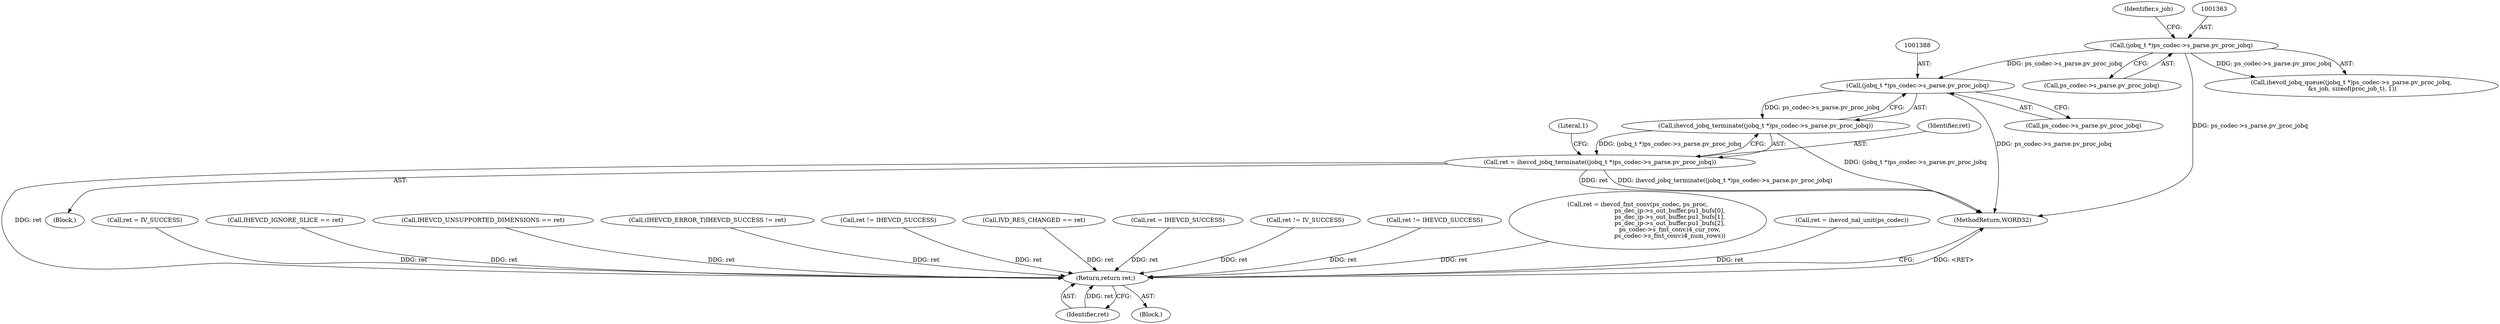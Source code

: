 digraph "0_Android_a33f6725d7e9f92330f995ce2dcf4faa33f6433f@pointer" {
"1001387" [label="(Call,(jobq_t *)ps_codec->s_parse.pv_proc_jobq)"];
"1001362" [label="(Call,(jobq_t *)ps_codec->s_parse.pv_proc_jobq)"];
"1001386" [label="(Call,ihevcd_jobq_terminate((jobq_t *)ps_codec->s_parse.pv_proc_jobq))"];
"1001384" [label="(Call,ret = ihevcd_jobq_terminate((jobq_t *)ps_codec->s_parse.pv_proc_jobq))"];
"1001904" [label="(Return,return ret;)"];
"1001395" [label="(Literal,1)"];
"1000146" [label="(Call,ret = IV_SUCCESS)"];
"1001074" [label="(Call,IHEVCD_IGNORE_SLICE == ret)"];
"1001113" [label="(Call,IHEVCD_UNSUPPORTED_DIMENSIONS == ret)"];
"1001364" [label="(Call,ps_codec->s_parse.pv_proc_jobq)"];
"1001270" [label="(Block,)"];
"1001905" [label="(Identifier,ret)"];
"1001385" [label="(Identifier,ret)"];
"1001426" [label="(Call,(IHEVCD_ERROR_T)IHEVCD_SUCCESS != ret)"];
"1001222" [label="(Call,ret != IHEVCD_SUCCESS)"];
"1000144" [label="(Block,)"];
"1001361" [label="(Call,ihevcd_jobq_queue((jobq_t *)ps_codec->s_parse.pv_proc_jobq,\n &s_job, sizeof(proc_job_t), 1))"];
"1001906" [label="(MethodReturn,WORD32)"];
"1001110" [label="(Call,IVD_RES_CHANGED == ret)"];
"1001168" [label="(Call,ret = IHEVCD_SUCCESS)"];
"1001370" [label="(Identifier,s_job)"];
"1001189" [label="(Call,ret != IV_SUCCESS)"];
"1001155" [label="(Call,ret != IHEVCD_SUCCESS)"];
"1001904" [label="(Return,return ret;)"];
"1001386" [label="(Call,ihevcd_jobq_terminate((jobq_t *)ps_codec->s_parse.pv_proc_jobq))"];
"1001389" [label="(Call,ps_codec->s_parse.pv_proc_jobq)"];
"1001384" [label="(Call,ret = ihevcd_jobq_terminate((jobq_t *)ps_codec->s_parse.pv_proc_jobq))"];
"1001362" [label="(Call,(jobq_t *)ps_codec->s_parse.pv_proc_jobq)"];
"1001635" [label="(Call,ret = ihevcd_fmt_conv(ps_codec, ps_proc,\n                                  ps_dec_ip->s_out_buffer.pu1_bufs[0],\n                                  ps_dec_ip->s_out_buffer.pu1_bufs[1],\n                                  ps_dec_ip->s_out_buffer.pu1_bufs[2],\n                                  ps_codec->s_fmt_conv.i4_cur_row,\n                                  ps_codec->s_fmt_conv.i4_num_rows))"];
"1000972" [label="(Call,ret = ihevcd_nal_unit(ps_codec))"];
"1001387" [label="(Call,(jobq_t *)ps_codec->s_parse.pv_proc_jobq)"];
"1001387" -> "1001386"  [label="AST: "];
"1001387" -> "1001389"  [label="CFG: "];
"1001388" -> "1001387"  [label="AST: "];
"1001389" -> "1001387"  [label="AST: "];
"1001386" -> "1001387"  [label="CFG: "];
"1001387" -> "1001906"  [label="DDG: ps_codec->s_parse.pv_proc_jobq"];
"1001387" -> "1001386"  [label="DDG: ps_codec->s_parse.pv_proc_jobq"];
"1001362" -> "1001387"  [label="DDG: ps_codec->s_parse.pv_proc_jobq"];
"1001362" -> "1001361"  [label="AST: "];
"1001362" -> "1001364"  [label="CFG: "];
"1001363" -> "1001362"  [label="AST: "];
"1001364" -> "1001362"  [label="AST: "];
"1001370" -> "1001362"  [label="CFG: "];
"1001362" -> "1001906"  [label="DDG: ps_codec->s_parse.pv_proc_jobq"];
"1001362" -> "1001361"  [label="DDG: ps_codec->s_parse.pv_proc_jobq"];
"1001386" -> "1001384"  [label="AST: "];
"1001384" -> "1001386"  [label="CFG: "];
"1001386" -> "1001906"  [label="DDG: (jobq_t *)ps_codec->s_parse.pv_proc_jobq"];
"1001386" -> "1001384"  [label="DDG: (jobq_t *)ps_codec->s_parse.pv_proc_jobq"];
"1001384" -> "1001270"  [label="AST: "];
"1001385" -> "1001384"  [label="AST: "];
"1001395" -> "1001384"  [label="CFG: "];
"1001384" -> "1001906"  [label="DDG: ret"];
"1001384" -> "1001906"  [label="DDG: ihevcd_jobq_terminate((jobq_t *)ps_codec->s_parse.pv_proc_jobq)"];
"1001384" -> "1001904"  [label="DDG: ret"];
"1001904" -> "1000144"  [label="AST: "];
"1001904" -> "1001905"  [label="CFG: "];
"1001905" -> "1001904"  [label="AST: "];
"1001906" -> "1001904"  [label="CFG: "];
"1001904" -> "1001906"  [label="DDG: <RET>"];
"1001905" -> "1001904"  [label="DDG: ret"];
"1001155" -> "1001904"  [label="DDG: ret"];
"1001189" -> "1001904"  [label="DDG: ret"];
"1001168" -> "1001904"  [label="DDG: ret"];
"1001074" -> "1001904"  [label="DDG: ret"];
"1000146" -> "1001904"  [label="DDG: ret"];
"1001635" -> "1001904"  [label="DDG: ret"];
"1001222" -> "1001904"  [label="DDG: ret"];
"1000972" -> "1001904"  [label="DDG: ret"];
"1001113" -> "1001904"  [label="DDG: ret"];
"1001426" -> "1001904"  [label="DDG: ret"];
"1001110" -> "1001904"  [label="DDG: ret"];
}
